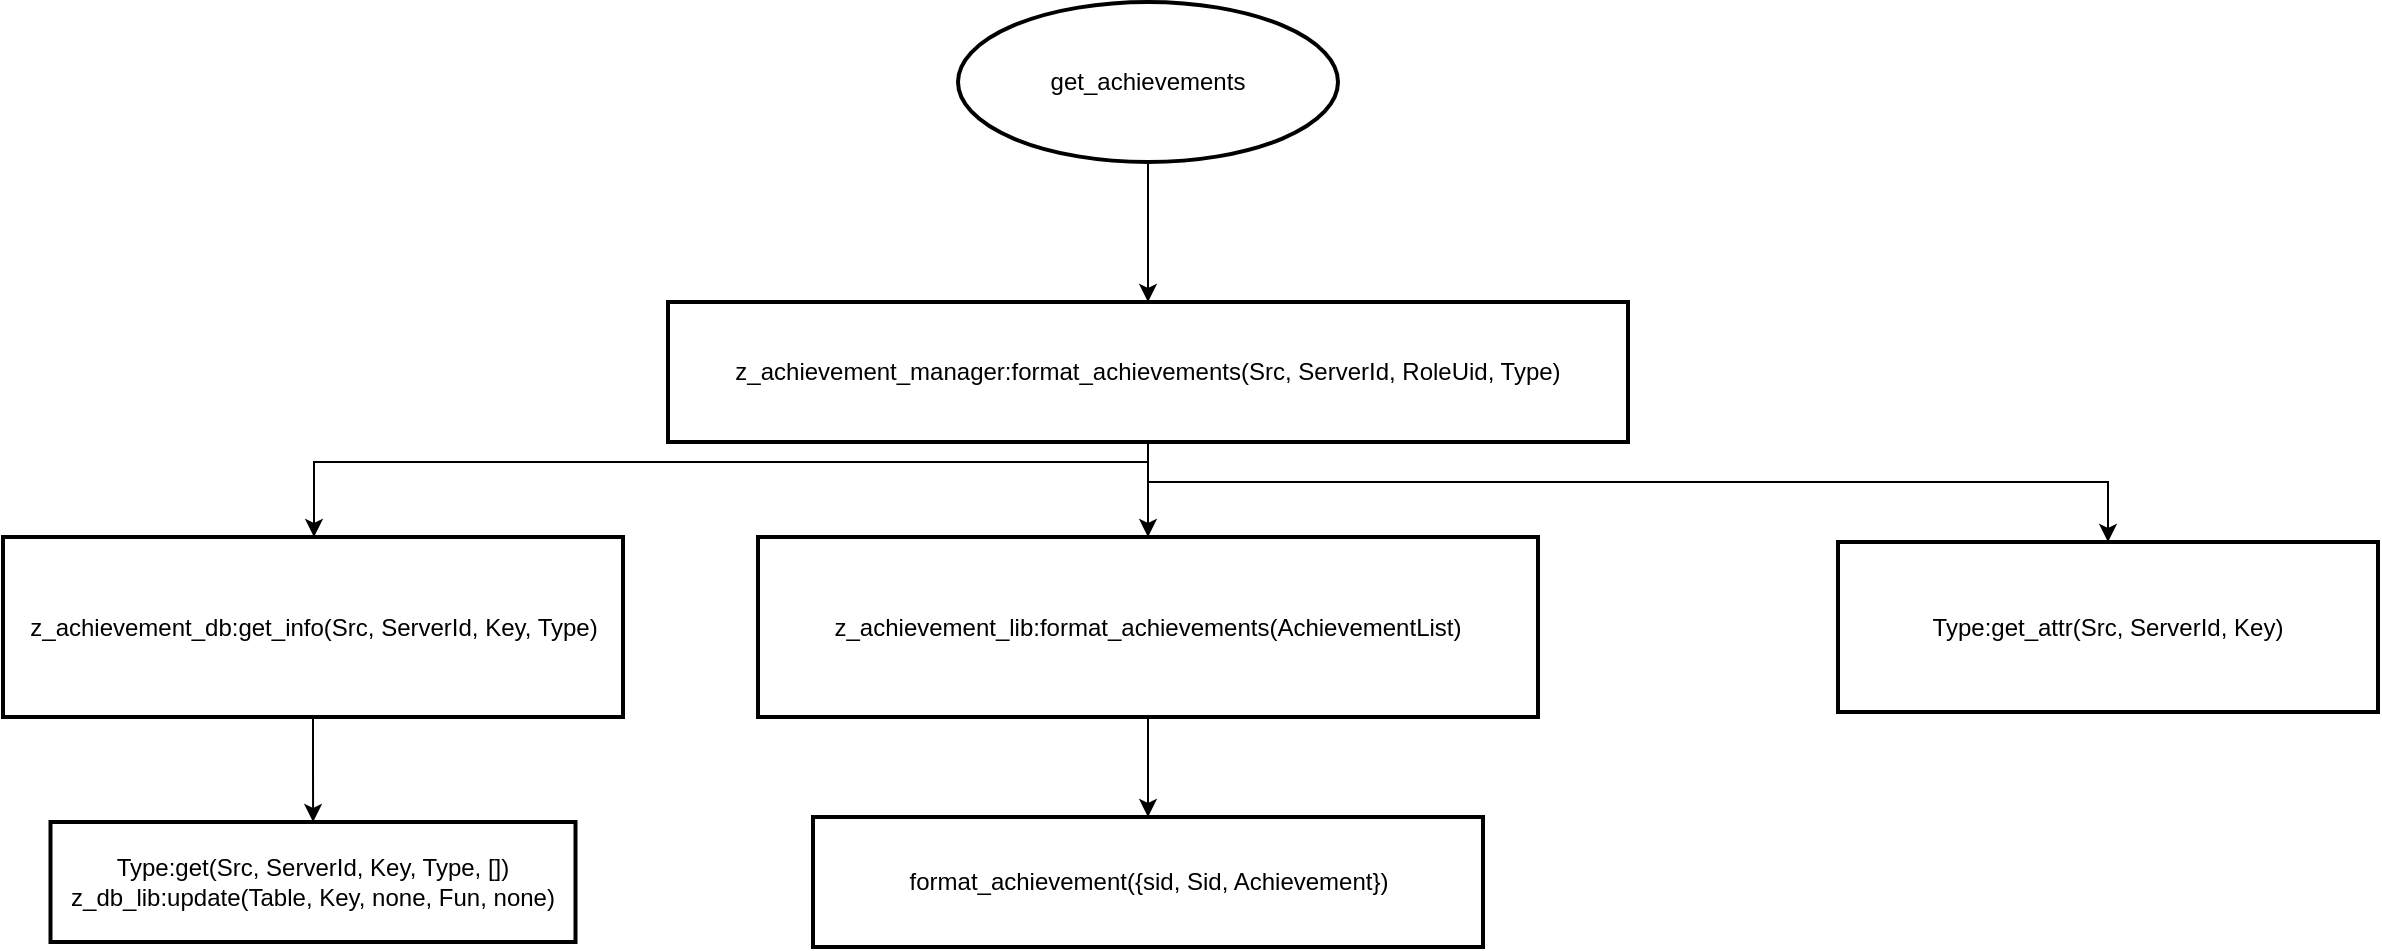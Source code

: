 <mxfile version="21.6.2" type="github" pages="4">
  <diagram name="第 1 页" id="AwvVZU5lTuHqgVY9JYCy">
    <mxGraphModel dx="1674" dy="764" grid="1" gridSize="10" guides="1" tooltips="1" connect="1" arrows="1" fold="1" page="1" pageScale="1" pageWidth="4681" pageHeight="3300" math="0" shadow="0">
      <root>
        <mxCell id="0" />
        <mxCell id="1" parent="0" />
        <mxCell id="g5jLiSZvAI1QV37AZL5k-3" value="" style="edgeStyle=orthogonalEdgeStyle;rounded=0;orthogonalLoop=1;jettySize=auto;html=1;" edge="1" parent="1" source="g5jLiSZvAI1QV37AZL5k-1" target="g5jLiSZvAI1QV37AZL5k-2">
          <mxGeometry relative="1" as="geometry" />
        </mxCell>
        <mxCell id="g5jLiSZvAI1QV37AZL5k-1" value="get_achievements" style="strokeWidth=2;html=1;shape=mxgraph.flowchart.start_1;whiteSpace=wrap;" vertex="1" parent="1">
          <mxGeometry x="620" y="90" width="190" height="80" as="geometry" />
        </mxCell>
        <mxCell id="g5jLiSZvAI1QV37AZL5k-7" value="" style="edgeStyle=orthogonalEdgeStyle;rounded=0;orthogonalLoop=1;jettySize=auto;html=1;" edge="1" parent="1" source="g5jLiSZvAI1QV37AZL5k-2" target="g5jLiSZvAI1QV37AZL5k-6">
          <mxGeometry relative="1" as="geometry" />
        </mxCell>
        <mxCell id="g5jLiSZvAI1QV37AZL5k-15" style="edgeStyle=orthogonalEdgeStyle;rounded=0;orthogonalLoop=1;jettySize=auto;html=1;" edge="1" parent="1" source="g5jLiSZvAI1QV37AZL5k-2" target="g5jLiSZvAI1QV37AZL5k-4">
          <mxGeometry relative="1" as="geometry">
            <Array as="points">
              <mxPoint x="715" y="320" />
              <mxPoint x="298" y="320" />
            </Array>
          </mxGeometry>
        </mxCell>
        <mxCell id="g5jLiSZvAI1QV37AZL5k-16" style="edgeStyle=orthogonalEdgeStyle;rounded=0;orthogonalLoop=1;jettySize=auto;html=1;" edge="1" parent="1" source="g5jLiSZvAI1QV37AZL5k-2" target="g5jLiSZvAI1QV37AZL5k-9">
          <mxGeometry relative="1" as="geometry">
            <Array as="points">
              <mxPoint x="715" y="330" />
              <mxPoint x="1195" y="330" />
            </Array>
          </mxGeometry>
        </mxCell>
        <mxCell id="g5jLiSZvAI1QV37AZL5k-2" value="z_achievement_manager:format_achievements(Src, ServerId, RoleUid, Type)" style="whiteSpace=wrap;html=1;strokeWidth=2;" vertex="1" parent="1">
          <mxGeometry x="475" y="240" width="480" height="70" as="geometry" />
        </mxCell>
        <mxCell id="g5jLiSZvAI1QV37AZL5k-12" value="" style="edgeStyle=orthogonalEdgeStyle;rounded=0;orthogonalLoop=1;jettySize=auto;html=1;" edge="1" parent="1" source="g5jLiSZvAI1QV37AZL5k-4" target="g5jLiSZvAI1QV37AZL5k-11">
          <mxGeometry relative="1" as="geometry" />
        </mxCell>
        <mxCell id="g5jLiSZvAI1QV37AZL5k-4" value="z_achievement_db:get_info(Src, ServerId, Key, Type)" style="whiteSpace=wrap;html=1;strokeWidth=2;" vertex="1" parent="1">
          <mxGeometry x="142.5" y="357.5" width="310" height="90" as="geometry" />
        </mxCell>
        <mxCell id="g5jLiSZvAI1QV37AZL5k-14" value="" style="edgeStyle=orthogonalEdgeStyle;rounded=0;orthogonalLoop=1;jettySize=auto;html=1;" edge="1" parent="1" source="g5jLiSZvAI1QV37AZL5k-6" target="g5jLiSZvAI1QV37AZL5k-13">
          <mxGeometry relative="1" as="geometry" />
        </mxCell>
        <mxCell id="g5jLiSZvAI1QV37AZL5k-6" value="z_achievement_lib:format_achievements(AchievementList)" style="whiteSpace=wrap;html=1;strokeWidth=2;" vertex="1" parent="1">
          <mxGeometry x="520" y="357.5" width="390" height="90" as="geometry" />
        </mxCell>
        <mxCell id="g5jLiSZvAI1QV37AZL5k-9" value="Type:get_attr(Src, ServerId, Key)" style="whiteSpace=wrap;html=1;strokeWidth=2;" vertex="1" parent="1">
          <mxGeometry x="1060" y="360" width="270" height="85" as="geometry" />
        </mxCell>
        <mxCell id="g5jLiSZvAI1QV37AZL5k-11" value="Type:get(Src, ServerId, Key, Type, [])&lt;br&gt;z_db_lib:update(Table, Key, none, Fun, none)" style="whiteSpace=wrap;html=1;strokeWidth=2;" vertex="1" parent="1">
          <mxGeometry x="166.25" y="500" width="262.5" height="60" as="geometry" />
        </mxCell>
        <mxCell id="g5jLiSZvAI1QV37AZL5k-13" value="format_achievement({sid, Sid, Achievement})" style="whiteSpace=wrap;html=1;strokeWidth=2;" vertex="1" parent="1">
          <mxGeometry x="547.5" y="497.5" width="335" height="65" as="geometry" />
        </mxCell>
      </root>
    </mxGraphModel>
  </diagram>
  <diagram id="a4UQgUSCsklNJm8vA_yR" name="第 2 页">
    <mxGraphModel dx="1674" dy="764" grid="1" gridSize="10" guides="1" tooltips="1" connect="1" arrows="1" fold="1" page="1" pageScale="1" pageWidth="4681" pageHeight="3300" math="0" shadow="0">
      <root>
        <mxCell id="0" />
        <mxCell id="1" parent="0" />
        <mxCell id="cN-XV7zEQQxylZcLKVBX-2" value="" style="edgeStyle=orthogonalEdgeStyle;rounded=0;orthogonalLoop=1;jettySize=auto;html=1;" edge="1" parent="1" source="ZrWD6QjHvck1vFzrDYV3-1" target="cN-XV7zEQQxylZcLKVBX-1">
          <mxGeometry relative="1" as="geometry" />
        </mxCell>
        <mxCell id="ZrWD6QjHvck1vFzrDYV3-1" value="complete" style="strokeWidth=2;html=1;shape=mxgraph.flowchart.start_1;whiteSpace=wrap;" vertex="1" parent="1">
          <mxGeometry x="490" y="120" width="100" height="60" as="geometry" />
        </mxCell>
        <mxCell id="cN-XV7zEQQxylZcLKVBX-6" value="" style="edgeStyle=orthogonalEdgeStyle;rounded=0;orthogonalLoop=1;jettySize=auto;html=1;" edge="1" parent="1" source="cN-XV7zEQQxylZcLKVBX-1" target="cN-XV7zEQQxylZcLKVBX-5">
          <mxGeometry relative="1" as="geometry" />
        </mxCell>
        <mxCell id="cN-XV7zEQQxylZcLKVBX-1" value="Type:complete(Src, ServerId, RoleUid, Key, Type, Sid, Step)" style="whiteSpace=wrap;html=1;strokeWidth=2;" vertex="1" parent="1">
          <mxGeometry x="365" y="240" width="350" height="90" as="geometry" />
        </mxCell>
        <mxCell id="cN-XV7zEQQxylZcLKVBX-3" value="zm_log:info&lt;br&gt;zm_event:notify(Src, achievement_complete, [{server_id, ServerId}, {role_uid, RoleUid}, {sid, Sid}, {type, Type}])" style="whiteSpace=wrap;html=1;strokeWidth=2;" vertex="1" parent="1">
          <mxGeometry x="200" y="890" width="680" height="55" as="geometry" />
        </mxCell>
        <mxCell id="cN-XV7zEQQxylZcLKVBX-8" value="" style="edgeStyle=orthogonalEdgeStyle;rounded=0;orthogonalLoop=1;jettySize=auto;html=1;" edge="1" parent="1" source="cN-XV7zEQQxylZcLKVBX-5" target="cN-XV7zEQQxylZcLKVBX-7">
          <mxGeometry relative="1" as="geometry" />
        </mxCell>
        <mxCell id="cN-XV7zEQQxylZcLKVBX-5" value="检查state, timeout等" style="whiteSpace=wrap;html=1;strokeWidth=2;" vertex="1" parent="1">
          <mxGeometry x="480" y="380" width="120" height="60" as="geometry" />
        </mxCell>
        <mxCell id="cN-XV7zEQQxylZcLKVBX-15" value="" style="edgeStyle=orthogonalEdgeStyle;rounded=0;orthogonalLoop=1;jettySize=auto;html=1;" edge="1" parent="1" source="cN-XV7zEQQxylZcLKVBX-7" target="cN-XV7zEQQxylZcLKVBX-9">
          <mxGeometry relative="1" as="geometry" />
        </mxCell>
        <mxCell id="cN-XV7zEQQxylZcLKVBX-19" value="" style="edgeStyle=orthogonalEdgeStyle;rounded=0;orthogonalLoop=1;jettySize=auto;html=1;" edge="1" parent="1" source="cN-XV7zEQQxylZcLKVBX-7" target="cN-XV7zEQQxylZcLKVBX-18">
          <mxGeometry relative="1" as="geometry" />
        </mxCell>
        <mxCell id="cN-XV7zEQQxylZcLKVBX-21" value="" style="edgeStyle=orthogonalEdgeStyle;rounded=0;orthogonalLoop=1;jettySize=auto;html=1;" edge="1" parent="1" source="cN-XV7zEQQxylZcLKVBX-7" target="cN-XV7zEQQxylZcLKVBX-20">
          <mxGeometry relative="1" as="geometry" />
        </mxCell>
        <mxCell id="cN-XV7zEQQxylZcLKVBX-7" value="z_achievement_lib:complete(ServerId, RoleUid, Achievement)" style="whiteSpace=wrap;html=1;strokeWidth=2;" vertex="1" parent="1">
          <mxGeometry x="355" y="490" width="370" height="50" as="geometry" />
        </mxCell>
        <mxCell id="cN-XV7zEQQxylZcLKVBX-16" value="" style="edgeStyle=orthogonalEdgeStyle;rounded=0;orthogonalLoop=1;jettySize=auto;html=1;" edge="1" parent="1" source="cN-XV7zEQQxylZcLKVBX-9" target="cN-XV7zEQQxylZcLKVBX-11">
          <mxGeometry relative="1" as="geometry" />
        </mxCell>
        <mxCell id="cN-XV7zEQQxylZcLKVBX-9" value="z_achievement_lib:next_condition(Sid, Achievement)" style="whiteSpace=wrap;html=1;strokeWidth=2;" vertex="1" parent="1">
          <mxGeometry x="370" y="590" width="340" height="60" as="geometry" />
        </mxCell>
        <mxCell id="cN-XV7zEQQxylZcLKVBX-14" value="" style="edgeStyle=orthogonalEdgeStyle;rounded=0;orthogonalLoop=1;jettySize=auto;html=1;" edge="1" parent="1" source="cN-XV7zEQQxylZcLKVBX-11" target="cN-XV7zEQQxylZcLKVBX-13">
          <mxGeometry relative="1" as="geometry" />
        </mxCell>
        <mxCell id="cN-XV7zEQQxylZcLKVBX-11" value="z_achievement_lib:trigger(ServerId, RoleUid, AchievementsTmp, TiggerIds, ?MODULE)" style="whiteSpace=wrap;html=1;strokeWidth=2;" vertex="1" parent="1">
          <mxGeometry x="275" y="690" width="530" height="65" as="geometry" />
        </mxCell>
        <mxCell id="cN-XV7zEQQxylZcLKVBX-17" value="" style="edgeStyle=orthogonalEdgeStyle;rounded=0;orthogonalLoop=1;jettySize=auto;html=1;" edge="1" parent="1" source="cN-XV7zEQQxylZcLKVBX-13" target="cN-XV7zEQQxylZcLKVBX-3">
          <mxGeometry relative="1" as="geometry" />
        </mxCell>
        <mxCell id="cN-XV7zEQQxylZcLKVBX-23" value="" style="edgeStyle=orthogonalEdgeStyle;rounded=0;orthogonalLoop=1;jettySize=auto;html=1;" edge="1" parent="1" source="cN-XV7zEQQxylZcLKVBX-13" target="cN-XV7zEQQxylZcLKVBX-22">
          <mxGeometry relative="1" as="geometry" />
        </mxCell>
        <mxCell id="cN-XV7zEQQxylZcLKVBX-13" value="send_update(Src, ServerId, RoleUid, AddAchvs)" style="whiteSpace=wrap;html=1;strokeWidth=2;" vertex="1" parent="1">
          <mxGeometry x="395" y="800" width="290" height="52.5" as="geometry" />
        </mxCell>
        <mxCell id="cN-XV7zEQQxylZcLKVBX-18" value="M:finish(A1, A2, Var)" style="whiteSpace=wrap;html=1;strokeWidth=2;" vertex="1" parent="1">
          <mxGeometry x="810" y="440" width="140" height="60" as="geometry" />
        </mxCell>
        <mxCell id="cN-XV7zEQQxylZcLKVBX-20" value="M:complete(ServerId, RoleUid, A1, A2)" style="whiteSpace=wrap;html=1;strokeWidth=2;" vertex="1" parent="1">
          <mxGeometry x="810" y="520" width="220" height="50" as="geometry" />
        </mxCell>
        <mxCell id="cN-XV7zEQQxylZcLKVBX-26" value="" style="edgeStyle=orthogonalEdgeStyle;rounded=0;orthogonalLoop=1;jettySize=auto;html=1;" edge="1" parent="1" source="cN-XV7zEQQxylZcLKVBX-22" target="cN-XV7zEQQxylZcLKVBX-25">
          <mxGeometry relative="1" as="geometry" />
        </mxCell>
        <mxCell id="cN-XV7zEQQxylZcLKVBX-22" value="achievement_lib:send_achievement_update(ServerId, RoleUid, [{gpb, pro_achievement, pro_achievement:init_achievement_update(z_achievement_lib:format_achievements(AddAchvs))}])." style="whiteSpace=wrap;html=1;strokeWidth=2;" vertex="1" parent="1">
          <mxGeometry x="770" y="803.44" width="1020" height="45.62" as="geometry" />
        </mxCell>
        <mxCell id="cN-XV7zEQQxylZcLKVBX-25" value="send_achievement_update(ServerId, RoleUid, Msg)" style="whiteSpace=wrap;html=1;strokeWidth=2;" vertex="1" parent="1">
          <mxGeometry x="1120" y="882.65" width="320" height="69.69" as="geometry" />
        </mxCell>
        <mxCell id="bdbjJv4LIt82CC6QFr-o-1" value="M是检查回调" style="shape=note;size=20;whiteSpace=wrap;html=1;" vertex="1" parent="1">
          <mxGeometry x="880" y="300" width="100" height="100" as="geometry" />
        </mxCell>
        <mxCell id="bdbjJv4LIt82CC6QFr-o-2" value="" style="endArrow=none;dashed=1;html=1;dashPattern=1 3;strokeWidth=2;rounded=0;" edge="1" parent="1" source="cN-XV7zEQQxylZcLKVBX-18" target="bdbjJv4LIt82CC6QFr-o-1">
          <mxGeometry width="50" height="50" relative="1" as="geometry">
            <mxPoint x="1150" y="480" as="sourcePoint" />
            <mxPoint x="1200" y="430" as="targetPoint" />
          </mxGeometry>
        </mxCell>
      </root>
    </mxGraphModel>
  </diagram>
  <diagram id="jwR8imFewyrQ8K0zcXMZ" name="第 3 页">
    <mxGraphModel dx="1674" dy="764" grid="1" gridSize="10" guides="1" tooltips="1" connect="1" arrows="1" fold="1" page="1" pageScale="1" pageWidth="4681" pageHeight="3300" math="0" shadow="0">
      <root>
        <mxCell id="0" />
        <mxCell id="1" parent="0" />
        <mxCell id="o7rjSgAVCqefEBlzz_dD-3" value="" style="edgeStyle=orthogonalEdgeStyle;rounded=0;orthogonalLoop=1;jettySize=auto;html=1;" edge="1" parent="1" source="o7rjSgAVCqefEBlzz_dD-1" target="o7rjSgAVCqefEBlzz_dD-2">
          <mxGeometry relative="1" as="geometry" />
        </mxCell>
        <mxCell id="o7rjSgAVCqefEBlzz_dD-1" value="score_award" style="strokeWidth=2;html=1;shape=mxgraph.flowchart.start_1;whiteSpace=wrap;" vertex="1" parent="1">
          <mxGeometry x="560" y="120" width="100" height="60" as="geometry" />
        </mxCell>
        <mxCell id="o7rjSgAVCqefEBlzz_dD-5" value="" style="edgeStyle=orthogonalEdgeStyle;rounded=0;orthogonalLoop=1;jettySize=auto;html=1;" edge="1" parent="1" source="o7rjSgAVCqefEBlzz_dD-2" target="o7rjSgAVCqefEBlzz_dD-4">
          <mxGeometry relative="1" as="geometry" />
        </mxCell>
        <mxCell id="o7rjSgAVCqefEBlzz_dD-2" value="z_achievement_manager:score_award(Src, ServerId, RoleUid, Type, Sid)" style="whiteSpace=wrap;html=1;strokeWidth=2;" vertex="1" parent="1">
          <mxGeometry x="365" y="240" width="490" height="60" as="geometry" />
        </mxCell>
        <mxCell id="o7rjSgAVCqefEBlzz_dD-7" value="" style="edgeStyle=orthogonalEdgeStyle;rounded=0;orthogonalLoop=1;jettySize=auto;html=1;" edge="1" parent="1" source="o7rjSgAVCqefEBlzz_dD-4" target="o7rjSgAVCqefEBlzz_dD-6">
          <mxGeometry relative="1" as="geometry" />
        </mxCell>
        <mxCell id="o7rjSgAVCqefEBlzz_dD-4" value="Type:score_award(Src, ServerId, RoleUid, Key, Sid)" style="whiteSpace=wrap;html=1;strokeWidth=2;" vertex="1" parent="1">
          <mxGeometry x="445" y="350" width="330" height="60" as="geometry" />
        </mxCell>
        <mxCell id="o7rjSgAVCqefEBlzz_dD-9" value="" style="edgeStyle=orthogonalEdgeStyle;rounded=0;orthogonalLoop=1;jettySize=auto;html=1;" edge="1" parent="1" source="o7rjSgAVCqefEBlzz_dD-6" target="o7rjSgAVCqefEBlzz_dD-8">
          <mxGeometry relative="1" as="geometry" />
        </mxCell>
        <mxCell id="o7rjSgAVCqefEBlzz_dD-6" value="score_award(Src, ServerId, RoleUid, Key, Sid)" style="whiteSpace=wrap;html=1;strokeWidth=2;" vertex="1" parent="1">
          <mxGeometry x="465" y="460" width="290" height="50" as="geometry" />
        </mxCell>
        <mxCell id="o7rjSgAVCqefEBlzz_dD-8" value="z_award_maker:give_award(Src, RoleUid, ServerId, [], Award)" style="whiteSpace=wrap;html=1;strokeWidth=2;" vertex="1" parent="1">
          <mxGeometry x="800" y="457.5" width="370" height="55" as="geometry" />
        </mxCell>
      </root>
    </mxGraphModel>
  </diagram>
  <diagram id="-T6Hmj1TjiF6zkFvGpab" name="第 4 页">
    <mxGraphModel dx="1674" dy="764" grid="1" gridSize="10" guides="1" tooltips="1" connect="1" arrows="1" fold="1" page="1" pageScale="1" pageWidth="4681" pageHeight="3300" math="0" shadow="0">
      <root>
        <mxCell id="0" />
        <mxCell id="1" parent="0" />
        <mxCell id="s6aP8i6AkxcMP85tShX9-2" value="" style="edgeStyle=orthogonalEdgeStyle;rounded=0;orthogonalLoop=1;jettySize=auto;html=1;" edge="1" parent="1" source="7pweo2sWcNtMb-8hFmwn-1" target="s6aP8i6AkxcMP85tShX9-1">
          <mxGeometry relative="1" as="geometry" />
        </mxCell>
        <mxCell id="s6aP8i6AkxcMP85tShX9-10" value="" style="edgeStyle=orthogonalEdgeStyle;rounded=0;orthogonalLoop=1;jettySize=auto;html=1;" edge="1" parent="1" source="7pweo2sWcNtMb-8hFmwn-1" target="s6aP8i6AkxcMP85tShX9-9">
          <mxGeometry relative="1" as="geometry" />
        </mxCell>
        <mxCell id="7pweo2sWcNtMb-8hFmwn-1" value="" style="strokeWidth=2;html=1;shape=mxgraph.flowchart.start_1;whiteSpace=wrap;" vertex="1" parent="1">
          <mxGeometry x="685" y="60" width="100" height="60" as="geometry" />
        </mxCell>
        <mxCell id="s6aP8i6AkxcMP85tShX9-6" value="" style="edgeStyle=orthogonalEdgeStyle;rounded=0;orthogonalLoop=1;jettySize=auto;html=1;" edge="1" parent="1" source="s6aP8i6AkxcMP85tShX9-1" target="s6aP8i6AkxcMP85tShX9-5">
          <mxGeometry relative="1" as="geometry" />
        </mxCell>
        <mxCell id="s6aP8i6AkxcMP85tShX9-1" value="event(_, Src, z_achievement_event, {RoleUid, ServerId, EventArgs})" style="whiteSpace=wrap;html=1;strokeWidth=2;" vertex="1" parent="1">
          <mxGeometry x="30" y="200" width="450" height="60" as="geometry" />
        </mxCell>
        <mxCell id="uWaVcU18c-l0FDkEg_aq-2" value="" style="edgeStyle=orthogonalEdgeStyle;rounded=0;orthogonalLoop=1;jettySize=auto;html=1;" edge="1" parent="1" source="s6aP8i6AkxcMP85tShX9-3" target="uWaVcU18c-l0FDkEg_aq-1">
          <mxGeometry relative="1" as="geometry" />
        </mxCell>
        <mxCell id="uWaVcU18c-l0FDkEg_aq-8" style="edgeStyle=orthogonalEdgeStyle;rounded=0;orthogonalLoop=1;jettySize=auto;html=1;" edge="1" parent="1" source="s6aP8i6AkxcMP85tShX9-3" target="uWaVcU18c-l0FDkEg_aq-7">
          <mxGeometry relative="1" as="geometry">
            <Array as="points">
              <mxPoint x="250" y="730" />
            </Array>
          </mxGeometry>
        </mxCell>
        <mxCell id="s6aP8i6AkxcMP85tShX9-3" value="z_achievement_db:notify(Src, ServerId, RoleUid, EventArgs, Type, Sids)" style="whiteSpace=wrap;html=1;strokeWidth=2;" vertex="1" parent="1">
          <mxGeometry x="50" y="380" width="410" height="50" as="geometry" />
        </mxCell>
        <mxCell id="s6aP8i6AkxcMP85tShX9-7" value="" style="edgeStyle=orthogonalEdgeStyle;rounded=0;orthogonalLoop=1;jettySize=auto;html=1;" edge="1" parent="1" source="s6aP8i6AkxcMP85tShX9-5" target="s6aP8i6AkxcMP85tShX9-3">
          <mxGeometry relative="1" as="geometry" />
        </mxCell>
        <mxCell id="s6aP8i6AkxcMP85tShX9-5" value="z_achievement_lib:event_to_sids(EventArgs)" style="whiteSpace=wrap;html=1;strokeWidth=2;" vertex="1" parent="1">
          <mxGeometry x="105" y="290" width="300" height="60" as="geometry" />
        </mxCell>
        <mxCell id="s6aP8i6AkxcMP85tShX9-9" value="event(_Args, Src, z_group_achievement_event, {RoleUid, ServerId, EventArgs})" style="whiteSpace=wrap;html=1;strokeWidth=2;" vertex="1" parent="1">
          <mxGeometry x="540" y="200" width="390" height="50" as="geometry" />
        </mxCell>
        <mxCell id="uWaVcU18c-l0FDkEg_aq-4" value="" style="edgeStyle=orthogonalEdgeStyle;rounded=0;orthogonalLoop=1;jettySize=auto;html=1;" edge="1" parent="1" source="uWaVcU18c-l0FDkEg_aq-1" target="uWaVcU18c-l0FDkEg_aq-3">
          <mxGeometry relative="1" as="geometry" />
        </mxCell>
        <mxCell id="uWaVcU18c-l0FDkEg_aq-1" value="z_achievement_lib:init(Src, ServerId, Key, Type)" style="whiteSpace=wrap;html=1;strokeWidth=2;" vertex="1" parent="1">
          <mxGeometry x="495" y="375" width="315" height="60" as="geometry" />
        </mxCell>
        <mxCell id="YSpT4sZBOBmzOcn5MAFV-2" value="" style="edgeStyle=orthogonalEdgeStyle;rounded=0;orthogonalLoop=1;jettySize=auto;html=1;" edge="1" parent="1" source="uWaVcU18c-l0FDkEg_aq-3" target="YSpT4sZBOBmzOcn5MAFV-1">
          <mxGeometry relative="1" as="geometry" />
        </mxCell>
        <mxCell id="uWaVcU18c-l0FDkEg_aq-3" value="z_achievement_lib:notify(Src, ServerId, Key, Type, AchvList, Sids, EventArgs, Now)" style="whiteSpace=wrap;html=1;strokeWidth=2;" vertex="1" parent="1">
          <mxGeometry x="413.75" y="480" width="477.5" height="35" as="geometry" />
        </mxCell>
        <mxCell id="uWaVcU18c-l0FDkEg_aq-7" value="" style="strokeWidth=2;html=1;shape=mxgraph.flowchart.terminator;whiteSpace=wrap;" vertex="1" parent="1">
          <mxGeometry x="200" y="770" width="100" height="60" as="geometry" />
        </mxCell>
        <mxCell id="YSpT4sZBOBmzOcn5MAFV-4" value="" style="edgeStyle=orthogonalEdgeStyle;rounded=0;orthogonalLoop=1;jettySize=auto;html=1;" edge="1" parent="1" source="YSpT4sZBOBmzOcn5MAFV-1" target="YSpT4sZBOBmzOcn5MAFV-3">
          <mxGeometry relative="1" as="geometry" />
        </mxCell>
        <mxCell id="YSpT4sZBOBmzOcn5MAFV-1" value="achievement_notify(Src, ServerId, RoleUid, Type, AchieveSmp, EventArgs)," style="whiteSpace=wrap;html=1;strokeWidth=2;" vertex="1" parent="1">
          <mxGeometry x="430" y="560" width="447.5" height="57.5" as="geometry" />
        </mxCell>
        <mxCell id="YSpT4sZBOBmzOcn5MAFV-6" value="" style="edgeStyle=orthogonalEdgeStyle;rounded=0;orthogonalLoop=1;jettySize=auto;html=1;" edge="1" parent="1" source="YSpT4sZBOBmzOcn5MAFV-3" target="YSpT4sZBOBmzOcn5MAFV-5">
          <mxGeometry relative="1" as="geometry" />
        </mxCell>
        <mxCell id="YSpT4sZBOBmzOcn5MAFV-3" value="notify_(Src, ServerId, RoleUid, Type, R, Event)" style="whiteSpace=wrap;html=1;strokeWidth=2;" vertex="1" parent="1">
          <mxGeometry x="490.63" y="656.25" width="326.25" height="53.75" as="geometry" />
        </mxCell>
        <mxCell id="YSpT4sZBOBmzOcn5MAFV-8" value="" style="edgeStyle=orthogonalEdgeStyle;rounded=0;orthogonalLoop=1;jettySize=auto;html=1;" edge="1" parent="1" source="YSpT4sZBOBmzOcn5MAFV-5" target="YSpT4sZBOBmzOcn5MAFV-7">
          <mxGeometry relative="1" as="geometry" />
        </mxCell>
        <mxCell id="YSpT4sZBOBmzOcn5MAFV-5" value="M:notify(Src, ServerId, RoleUid, MA1, Var, Event)" style="whiteSpace=wrap;html=1;strokeWidth=2;" vertex="1" parent="1">
          <mxGeometry x="515.63" y="750" width="276.25" height="33.13" as="geometry" />
        </mxCell>
        <mxCell id="YSpT4sZBOBmzOcn5MAFV-10" value="" style="edgeStyle=orthogonalEdgeStyle;rounded=0;orthogonalLoop=1;jettySize=auto;html=1;" edge="1" parent="1" source="YSpT4sZBOBmzOcn5MAFV-7" target="YSpT4sZBOBmzOcn5MAFV-9">
          <mxGeometry relative="1" as="geometry" />
        </mxCell>
        <mxCell id="YSpT4sZBOBmzOcn5MAFV-7" value="M:finish(MA1, MA2, Var1)" style="whiteSpace=wrap;html=1;strokeWidth=2;" vertex="1" parent="1">
          <mxGeometry x="569.37" y="810" width="166.25" height="50.3" as="geometry" />
        </mxCell>
        <mxCell id="YSpT4sZBOBmzOcn5MAFV-12" value="" style="edgeStyle=orthogonalEdgeStyle;rounded=0;orthogonalLoop=1;jettySize=auto;html=1;" edge="1" parent="1" source="YSpT4sZBOBmzOcn5MAFV-9" target="YSpT4sZBOBmzOcn5MAFV-11">
          <mxGeometry relative="1" as="geometry" />
        </mxCell>
        <mxCell id="YSpT4sZBOBmzOcn5MAFV-9" value="Type:next_step({sid, Sid, z_achievement:set_state(NAchievement, ?COMPLETE)})" style="whiteSpace=wrap;html=1;strokeWidth=2;" vertex="1" parent="1">
          <mxGeometry x="423.74" y="890" width="457.51" height="54.55" as="geometry" />
        </mxCell>
        <mxCell id="YSpT4sZBOBmzOcn5MAFV-11" value="notify_modify_(Achievement, L)" style="whiteSpace=wrap;html=1;strokeWidth=2;" vertex="1" parent="1">
          <mxGeometry x="528.74" y="980" width="247.51" height="58.17" as="geometry" />
        </mxCell>
      </root>
    </mxGraphModel>
  </diagram>
</mxfile>
